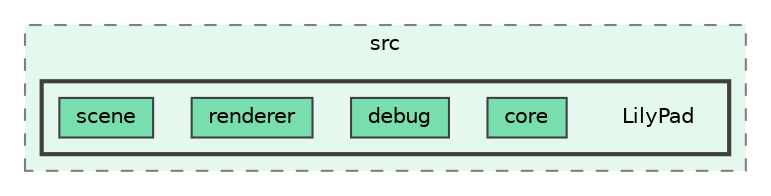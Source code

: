 digraph "LilyPadEngine/src/LilyPad"
{
 // LATEX_PDF_SIZE
  bgcolor="transparent";
  edge [fontname=Helvetica,fontsize=10,labelfontname=Helvetica,labelfontsize=10];
  node [fontname=Helvetica,fontsize=10,shape=box,height=0.2,width=0.4];
  compound=true
  subgraph clusterdir_10cfea2e0be28772c92dcb6e13e8f80f {
    graph [ bgcolor="#e4f8ee", pencolor="grey50", label="src", fontname=Helvetica,fontsize=10 style="filled,dashed", URL="dir_10cfea2e0be28772c92dcb6e13e8f80f.html",tooltip=""]
  subgraph clusterdir_ba530f060a686c81d7df5307861b7647 {
    graph [ bgcolor="#e4f8ee", pencolor="grey25", label="", fontname=Helvetica,fontsize=10 style="filled,bold", URL="dir_ba530f060a686c81d7df5307861b7647.html",tooltip=""]
    dir_ba530f060a686c81d7df5307861b7647 [shape=plaintext, label="LilyPad"];
  dir_1fe1bb1b9d9d08779302d71a17436fdd [label="core", fillcolor="#79dead", color="grey25", style="filled", URL="dir_1fe1bb1b9d9d08779302d71a17436fdd.html",tooltip=""];
  dir_fc953d2911db3093ca8d85557327bd0d [label="debug", fillcolor="#79dead", color="grey25", style="filled", URL="dir_fc953d2911db3093ca8d85557327bd0d.html",tooltip=""];
  dir_0f3263a8acab7a56fbaf087c908c7b6a [label="renderer", fillcolor="#79dead", color="grey25", style="filled", URL="dir_0f3263a8acab7a56fbaf087c908c7b6a.html",tooltip=""];
  dir_6b07183dd139902636007d7757470076 [label="scene", fillcolor="#79dead", color="grey25", style="filled", URL="dir_6b07183dd139902636007d7757470076.html",tooltip=""];
  }
  }
}
